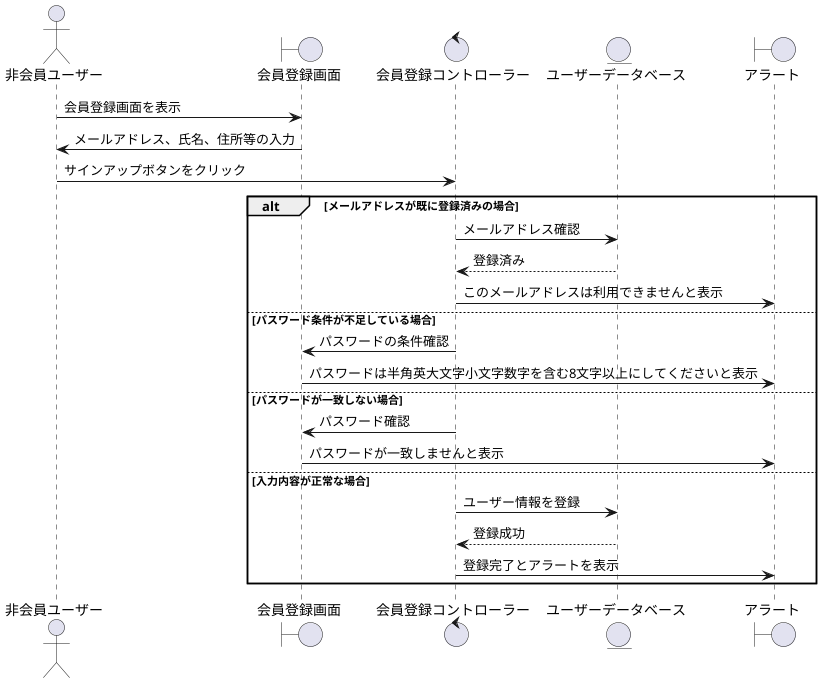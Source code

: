 @startuml kaiin_touroku 
actor "非会員ユーザー" as user
boundary "会員登録画面" as reg
control "会員登録コントローラー" as regc
entity "ユーザーデータベース" as db
boundary "アラート" as alert


user -> reg: 会員登録画面を表示
reg -> user: メールアドレス、氏名、住所等の入力
user -> regc: サインアップボタンをクリック

alt メールアドレスが既に登録済みの場合
    regc -> db: メールアドレス確認
    db --> regc: 登録済み
    regc -> alert: このメールアドレスは利用できませんと表示
else パスワード条件が不足している場合
    regc -> reg: パスワードの条件確認
    reg -> alert: パスワードは半角英大文字小文字数字を含む8文字以上にしてくださいと表示
else パスワードが一致しない場合
    regc -> reg: パスワード確認
    reg -> alert: パスワードが一致しませんと表示
else 入力内容が正常な場合
    regc -> db: ユーザー情報を登録
    db --> regc: 登録成功
    regc -> alert: 登録完了とアラートを表示

end

@enduml
